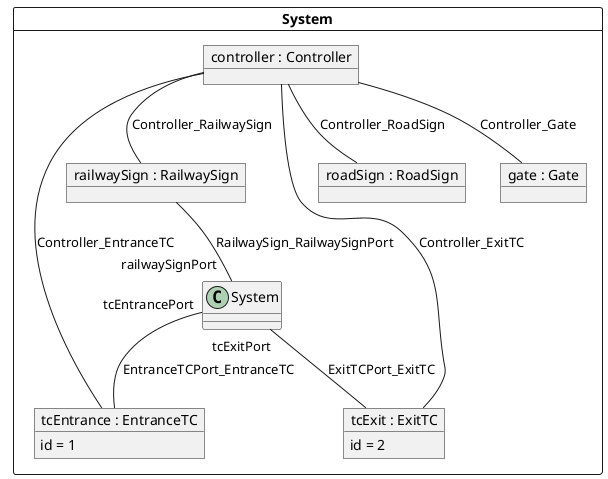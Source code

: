 

@startuml
	package System <<card>> {
		object "tcEntrance : EntranceTC" as LevelCrossingSystem_System_tcEntrance {
			id = 1
		}
		object "tcExit : ExitTC" as LevelCrossingSystem_System_tcExit {
			id = 2
		}
		object "controller : Controller" as LevelCrossingSystem_System_controller
		object "railwaySign : RailwaySign" as LevelCrossingSystem_System_railwaySign
		object "roadSign : RoadSign" as LevelCrossingSystem_System_roadSign
		object "gate : Gate" as LevelCrossingSystem_System_gate
		LevelCrossingSystem_System_controller -- LevelCrossingSystem_System_gate : Controller_Gate
		LevelCrossingSystem_System_controller -- LevelCrossingSystem_System_tcEntrance : Controller_EntranceTC
		LevelCrossingSystem_System_controller -- LevelCrossingSystem_System_tcExit : Controller_ExitTC
		LevelCrossingSystem_System_controller -- LevelCrossingSystem_System_roadSign : Controller_RoadSign
		System "tcEntrancePort" -- LevelCrossingSystem_System_tcEntrance : EntranceTCPort_EntranceTC
		System "tcExitPort" -- LevelCrossingSystem_System_tcExit : ExitTCPort_ExitTC
		LevelCrossingSystem_System_controller -- LevelCrossingSystem_System_railwaySign : Controller_RailwaySign
		LevelCrossingSystem_System_railwaySign -- "railwaySignPort" System : RailwaySign_RailwaySignPort
	}
@enduml
